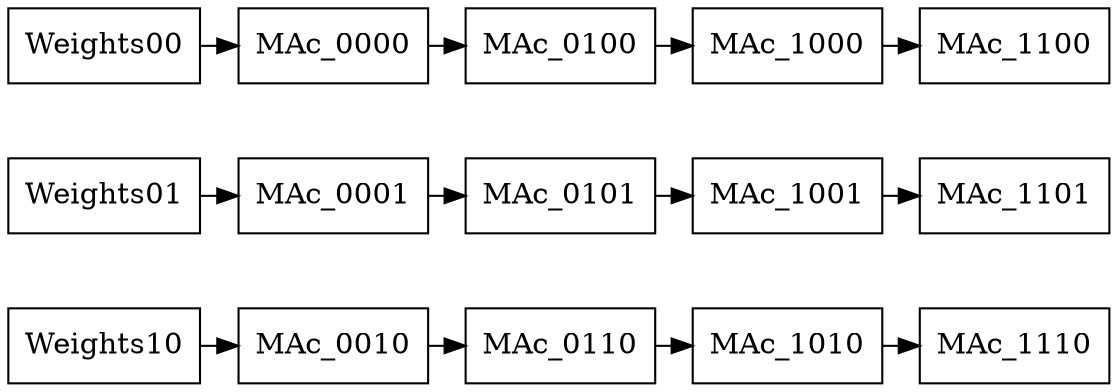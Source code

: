 digraph ProcessingArray {

    subgraph array{
        subgraph {
            node [shape=box]
            rank=same
            "Weights00" "MAc_0000" "MAc_0100" "MAc_1000" "MAc_1100"
        }

        subgraph {
            node [shape=box]
            rank=same 
            "Weights01" "MAc_0001" "MAc_0101" "MAc_1001" "MAc_1101"
        }

        subgraph {
            node [shape=box]
            rank=same
            "Weights10" "MAc_0010" "MAc_0110" "MAc_1010" "MAc_1110"    
        }

        "MAc_0000" -> "MAc_0001" [style=invis]
        "MAc_0001" -> "MAc_0010" [style=invis]
        "MAc_0101" -> "MAc_0110" [style=invis]
        "MAc_1001" -> "MAc_1010" [style=invis]
        "MAc_1101" -> "MAc_1110" [style=invis]

        "Weights00" -> "Weights01" [style=invis]
        "Weights01" -> "Weights10" [style=invis]

        // bus
        Weights00 -> MAc_0000
        MAc_0000 -> MAc_0100
        MAc_0100 -> MAc_1000
        MAc_1000 -> MAc_1100

        Weights01 -> MAc_0001
        MAc_0001 -> MAc_0101
        MAc_0101 -> MAc_1001
        MAc_1001 -> MAc_1101

        Weights10 -> MAc_0010
        MAc_0010 -> MAc_0110
        MAc_0110 -> MAc_1010
        MAc_1010 -> MAc_1110
    }

    
   

    // WeightsBuffer1
    // WeightsBuffer2

}